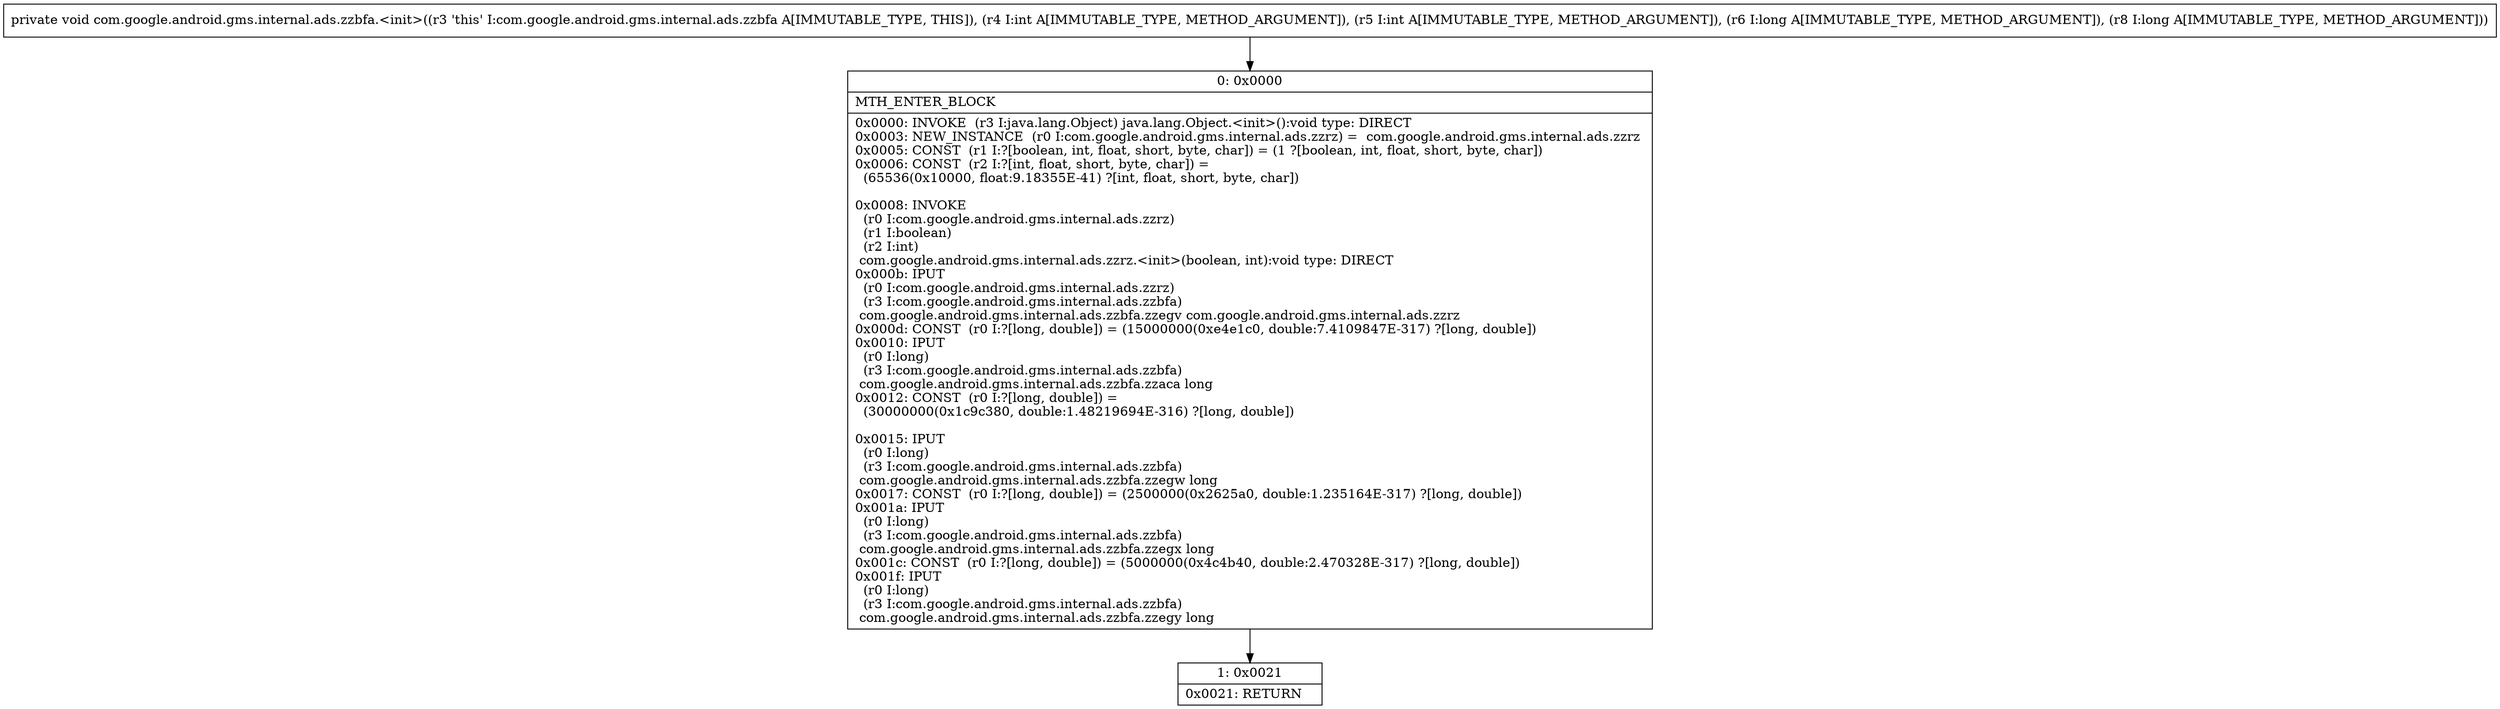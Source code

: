 digraph "CFG forcom.google.android.gms.internal.ads.zzbfa.\<init\>(IIJJ)V" {
Node_0 [shape=record,label="{0\:\ 0x0000|MTH_ENTER_BLOCK\l|0x0000: INVOKE  (r3 I:java.lang.Object) java.lang.Object.\<init\>():void type: DIRECT \l0x0003: NEW_INSTANCE  (r0 I:com.google.android.gms.internal.ads.zzrz) =  com.google.android.gms.internal.ads.zzrz \l0x0005: CONST  (r1 I:?[boolean, int, float, short, byte, char]) = (1 ?[boolean, int, float, short, byte, char]) \l0x0006: CONST  (r2 I:?[int, float, short, byte, char]) = \l  (65536(0x10000, float:9.18355E\-41) ?[int, float, short, byte, char])\l \l0x0008: INVOKE  \l  (r0 I:com.google.android.gms.internal.ads.zzrz)\l  (r1 I:boolean)\l  (r2 I:int)\l com.google.android.gms.internal.ads.zzrz.\<init\>(boolean, int):void type: DIRECT \l0x000b: IPUT  \l  (r0 I:com.google.android.gms.internal.ads.zzrz)\l  (r3 I:com.google.android.gms.internal.ads.zzbfa)\l com.google.android.gms.internal.ads.zzbfa.zzegv com.google.android.gms.internal.ads.zzrz \l0x000d: CONST  (r0 I:?[long, double]) = (15000000(0xe4e1c0, double:7.4109847E\-317) ?[long, double]) \l0x0010: IPUT  \l  (r0 I:long)\l  (r3 I:com.google.android.gms.internal.ads.zzbfa)\l com.google.android.gms.internal.ads.zzbfa.zzaca long \l0x0012: CONST  (r0 I:?[long, double]) = \l  (30000000(0x1c9c380, double:1.48219694E\-316) ?[long, double])\l \l0x0015: IPUT  \l  (r0 I:long)\l  (r3 I:com.google.android.gms.internal.ads.zzbfa)\l com.google.android.gms.internal.ads.zzbfa.zzegw long \l0x0017: CONST  (r0 I:?[long, double]) = (2500000(0x2625a0, double:1.235164E\-317) ?[long, double]) \l0x001a: IPUT  \l  (r0 I:long)\l  (r3 I:com.google.android.gms.internal.ads.zzbfa)\l com.google.android.gms.internal.ads.zzbfa.zzegx long \l0x001c: CONST  (r0 I:?[long, double]) = (5000000(0x4c4b40, double:2.470328E\-317) ?[long, double]) \l0x001f: IPUT  \l  (r0 I:long)\l  (r3 I:com.google.android.gms.internal.ads.zzbfa)\l com.google.android.gms.internal.ads.zzbfa.zzegy long \l}"];
Node_1 [shape=record,label="{1\:\ 0x0021|0x0021: RETURN   \l}"];
MethodNode[shape=record,label="{private void com.google.android.gms.internal.ads.zzbfa.\<init\>((r3 'this' I:com.google.android.gms.internal.ads.zzbfa A[IMMUTABLE_TYPE, THIS]), (r4 I:int A[IMMUTABLE_TYPE, METHOD_ARGUMENT]), (r5 I:int A[IMMUTABLE_TYPE, METHOD_ARGUMENT]), (r6 I:long A[IMMUTABLE_TYPE, METHOD_ARGUMENT]), (r8 I:long A[IMMUTABLE_TYPE, METHOD_ARGUMENT])) }"];
MethodNode -> Node_0;
Node_0 -> Node_1;
}

